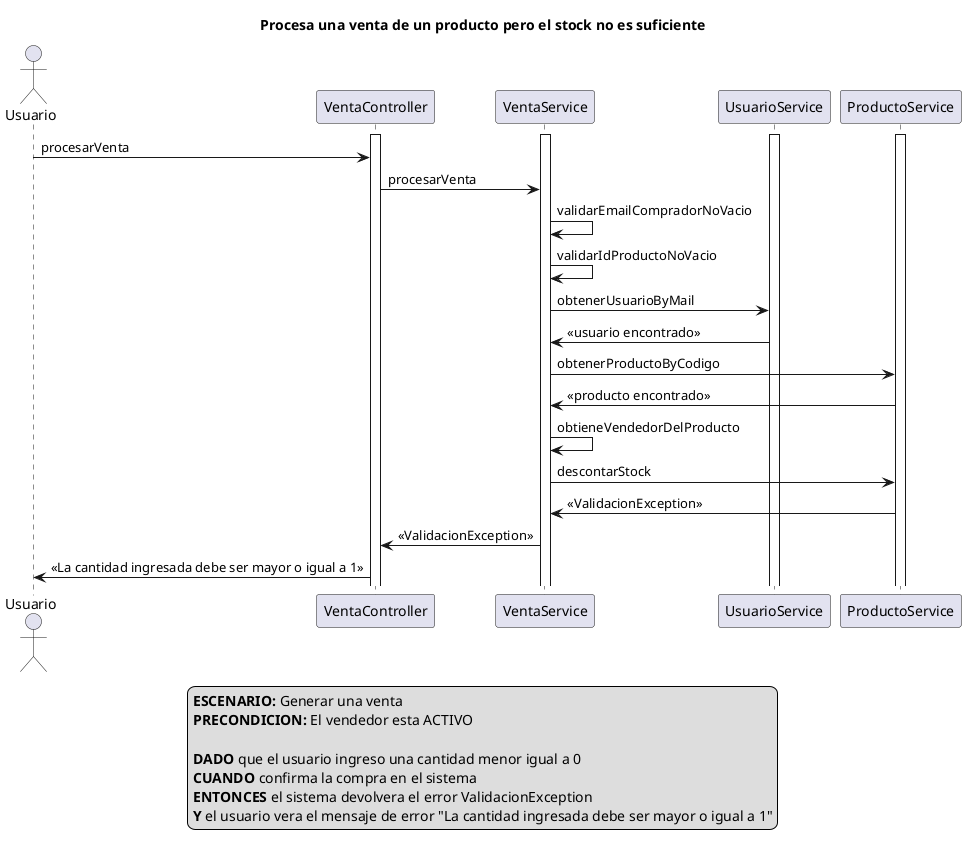 @startuml
actor Usuario
activate VentaController
activate VentaService
activate UsuarioService
activate ProductoService


title Procesa una venta de un producto pero el stock no es suficiente

Usuario -> VentaController: procesarVenta

VentaController -> VentaService: procesarVenta

VentaService -> VentaService: validarEmailCompradorNoVacio

VentaService -> VentaService: validarIdProductoNoVacio

VentaService -> UsuarioService: obtenerUsuarioByMail

UsuarioService -> VentaService: <<usuario encontrado>>

VentaService -> ProductoService: obtenerProductoByCodigo

ProductoService -> VentaService: <<producto encontrado>>

VentaService -> VentaService: obtieneVendedorDelProducto

VentaService -> ProductoService: descontarStock

ProductoService -> VentaService: <<ValidacionException>>

VentaService -> VentaController: <<ValidacionException>>

VentaController -> Usuario: <<La cantidad ingresada debe ser mayor o igual a 1>>



legend
<b>ESCENARIO:</b> Generar una venta
<b>PRECONDICION:</b> El vendedor esta ACTIVO

<b>DADO</b> que el usuario ingreso una cantidad menor igual a 0
<b>CUANDO</b> confirma la compra en el sistema
<b>ENTONCES</b> el sistema devolvera el error ValidacionException
<b>Y</b> el usuario vera el mensaje de error "La cantidad ingresada debe ser mayor o igual a 1"
end legend








